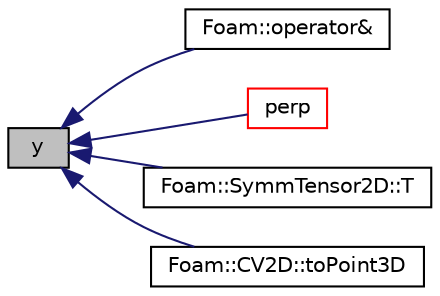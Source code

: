 digraph "y"
{
  bgcolor="transparent";
  edge [fontname="Helvetica",fontsize="10",labelfontname="Helvetica",labelfontsize="10"];
  node [fontname="Helvetica",fontsize="10",shape=record];
  rankdir="LR";
  Node1 [label="y",height=0.2,width=0.4,color="black", fillcolor="grey75", style="filled" fontcolor="black"];
  Node1 -> Node2 [dir="back",color="midnightblue",fontsize="10",style="solid",fontname="Helvetica"];
  Node2 [label="Foam::operator&",height=0.2,width=0.4,color="black",URL="$namespaceFoam.html#a0f5ec8772e87677601349bae6892cfc7",tooltip="Inner-product between a spherical tensor and a vector. "];
  Node1 -> Node3 [dir="back",color="midnightblue",fontsize="10",style="solid",fontname="Helvetica"];
  Node3 [label="perp",height=0.2,width=0.4,color="red",URL="$classFoam_1_1Vector2D.html#a6a37d7c228cad7ed3933827e201bf5b5",tooltip="Perp dot product (dot product with perpendicular vector) "];
  Node1 -> Node4 [dir="back",color="midnightblue",fontsize="10",style="solid",fontname="Helvetica"];
  Node4 [label="Foam::SymmTensor2D::T",height=0.2,width=0.4,color="black",URL="$classFoam_1_1SymmTensor2D.html#aef8342c1850a80c02cef61b3f003a177",tooltip="Transpose. "];
  Node1 -> Node5 [dir="back",color="midnightblue",fontsize="10",style="solid",fontname="Helvetica"];
  Node5 [label="Foam::CV2D::toPoint3D",height=0.2,width=0.4,color="black",URL="$classFoam_1_1CV2D.html#ab2e2ac879f008f4590d9d1a58f5f2a97"];
}
